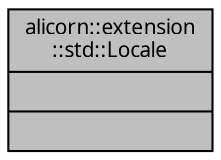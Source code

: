 digraph "alicorn::extension::std::Locale"
{
 // INTERACTIVE_SVG=YES
  edge [fontname="Verdana",fontsize="10",labelfontname="Verdana",labelfontsize="10"];
  node [fontname="Verdana",fontsize="10",shape=record];
  Node1 [label="{alicorn::extension\l::std::Locale\n||}",height=0.2,width=0.4,color="black", fillcolor="grey75", style="filled", fontcolor="black"];
}
